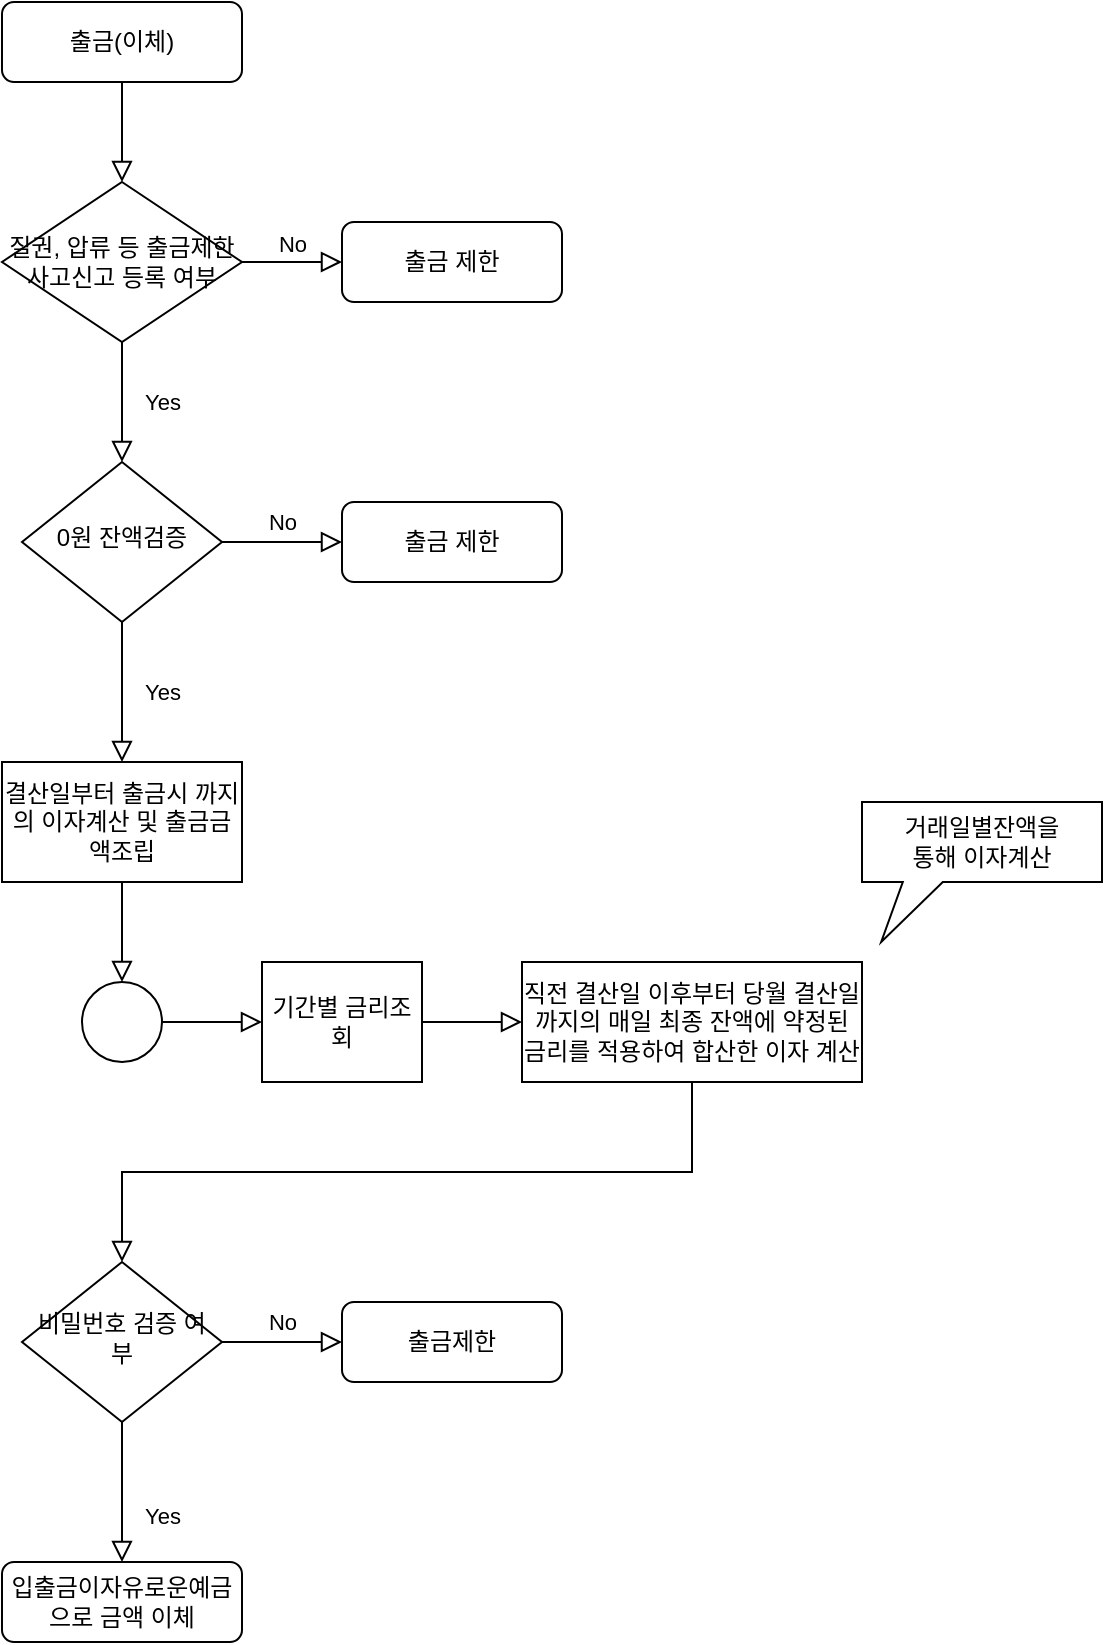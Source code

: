 <mxfile version="14.4.3" type="github">
  <diagram id="C5RBs43oDa-KdzZeNtuy" name="Page-1">
    <mxGraphModel dx="1422" dy="705" grid="1" gridSize="10" guides="1" tooltips="1" connect="1" arrows="1" fold="1" page="1" pageScale="1" pageWidth="827" pageHeight="1169" math="0" shadow="0">
      <root>
        <mxCell id="WIyWlLk6GJQsqaUBKTNV-0" />
        <mxCell id="WIyWlLk6GJQsqaUBKTNV-1" parent="WIyWlLk6GJQsqaUBKTNV-0" />
        <mxCell id="SL_y3equexnhddtxNPS3-30" value="" style="rounded=0;html=1;jettySize=auto;orthogonalLoop=1;fontSize=11;endArrow=block;endFill=0;endSize=8;strokeWidth=1;shadow=0;labelBackgroundColor=none;edgeStyle=orthogonalEdgeStyle;entryX=0.5;entryY=0;entryDx=0;entryDy=0;" edge="1" parent="WIyWlLk6GJQsqaUBKTNV-1" source="SL_y3equexnhddtxNPS3-31" target="SL_y3equexnhddtxNPS3-53">
          <mxGeometry relative="1" as="geometry" />
        </mxCell>
        <mxCell id="SL_y3equexnhddtxNPS3-31" value="&lt;span style=&quot;background-color: rgb(255 , 255 , 255)&quot;&gt;&lt;font style=&quot;font-size: 12px&quot;&gt;출금(이체)&lt;/font&gt;&lt;/span&gt;" style="rounded=1;whiteSpace=wrap;html=1;fontSize=12;glass=0;strokeWidth=1;shadow=0;" vertex="1" parent="WIyWlLk6GJQsqaUBKTNV-1">
          <mxGeometry x="140" y="10" width="120" height="40" as="geometry" />
        </mxCell>
        <mxCell id="SL_y3equexnhddtxNPS3-32" value="Yes" style="rounded=0;html=1;jettySize=auto;orthogonalLoop=1;fontSize=11;endArrow=block;endFill=0;endSize=8;strokeWidth=1;shadow=0;labelBackgroundColor=none;edgeStyle=orthogonalEdgeStyle;entryX=0.5;entryY=0;entryDx=0;entryDy=0;" edge="1" parent="WIyWlLk6GJQsqaUBKTNV-1" source="SL_y3equexnhddtxNPS3-34" target="SL_y3equexnhddtxNPS3-46">
          <mxGeometry y="20" relative="1" as="geometry">
            <mxPoint as="offset" />
            <mxPoint x="200" y="380" as="targetPoint" />
          </mxGeometry>
        </mxCell>
        <mxCell id="SL_y3equexnhddtxNPS3-33" value="No" style="edgeStyle=orthogonalEdgeStyle;rounded=0;html=1;jettySize=auto;orthogonalLoop=1;fontSize=11;endArrow=block;endFill=0;endSize=8;strokeWidth=1;shadow=0;labelBackgroundColor=none;" edge="1" parent="WIyWlLk6GJQsqaUBKTNV-1" source="SL_y3equexnhddtxNPS3-34" target="SL_y3equexnhddtxNPS3-35">
          <mxGeometry y="10" relative="1" as="geometry">
            <mxPoint as="offset" />
          </mxGeometry>
        </mxCell>
        <mxCell id="SL_y3equexnhddtxNPS3-34" value="0원 잔액검증" style="rhombus;whiteSpace=wrap;html=1;shadow=0;fontFamily=Helvetica;fontSize=12;align=center;strokeWidth=1;spacing=6;spacingTop=-4;" vertex="1" parent="WIyWlLk6GJQsqaUBKTNV-1">
          <mxGeometry x="150" y="240" width="100" height="80" as="geometry" />
        </mxCell>
        <mxCell id="SL_y3equexnhddtxNPS3-35" value="출금 제한" style="rounded=1;whiteSpace=wrap;html=1;fontSize=12;glass=0;strokeWidth=1;shadow=0;" vertex="1" parent="WIyWlLk6GJQsqaUBKTNV-1">
          <mxGeometry x="310" y="260" width="110" height="40" as="geometry" />
        </mxCell>
        <mxCell id="SL_y3equexnhddtxNPS3-39" value="&lt;span&gt;입출금이자유로운예금으로 금액 이체&lt;/span&gt;" style="rounded=1;whiteSpace=wrap;html=1;fontSize=12;glass=0;strokeWidth=1;shadow=0;" vertex="1" parent="WIyWlLk6GJQsqaUBKTNV-1">
          <mxGeometry x="140" y="790" width="120" height="40" as="geometry" />
        </mxCell>
        <mxCell id="SL_y3equexnhddtxNPS3-46" value="결산일부터 출금시 까지의 이자계산 및 출금금액조립" style="rounded=0;whiteSpace=wrap;html=1;" vertex="1" parent="WIyWlLk6GJQsqaUBKTNV-1">
          <mxGeometry x="140" y="390" width="120" height="60" as="geometry" />
        </mxCell>
        <mxCell id="SL_y3equexnhddtxNPS3-48" value="" style="rounded=0;html=1;jettySize=auto;orthogonalLoop=1;fontSize=11;endArrow=block;endFill=0;endSize=8;strokeWidth=1;shadow=0;labelBackgroundColor=none;edgeStyle=orthogonalEdgeStyle;" edge="1" parent="WIyWlLk6GJQsqaUBKTNV-1">
          <mxGeometry x="0.333" y="20" relative="1" as="geometry">
            <mxPoint as="offset" />
            <mxPoint x="200" y="450" as="sourcePoint" />
            <mxPoint x="200" y="500" as="targetPoint" />
          </mxGeometry>
        </mxCell>
        <mxCell id="SL_y3equexnhddtxNPS3-49" value="비밀번호 검증 여부" style="rhombus;whiteSpace=wrap;html=1;shadow=0;fontFamily=Helvetica;fontSize=12;align=center;strokeWidth=1;spacing=6;spacingTop=-4;" vertex="1" parent="WIyWlLk6GJQsqaUBKTNV-1">
          <mxGeometry x="150" y="640" width="100" height="80" as="geometry" />
        </mxCell>
        <mxCell id="SL_y3equexnhddtxNPS3-50" value="Yes" style="rounded=0;html=1;jettySize=auto;orthogonalLoop=1;fontSize=11;endArrow=block;endFill=0;endSize=8;strokeWidth=1;shadow=0;labelBackgroundColor=none;edgeStyle=orthogonalEdgeStyle;entryX=0.5;entryY=0;entryDx=0;entryDy=0;exitX=0.5;exitY=1;exitDx=0;exitDy=0;" edge="1" parent="WIyWlLk6GJQsqaUBKTNV-1" source="SL_y3equexnhddtxNPS3-49">
          <mxGeometry x="0.333" y="20" relative="1" as="geometry">
            <mxPoint as="offset" />
            <mxPoint x="205" y="718" as="sourcePoint" />
            <mxPoint x="200" y="790" as="targetPoint" />
          </mxGeometry>
        </mxCell>
        <mxCell id="SL_y3equexnhddtxNPS3-51" value="No" style="edgeStyle=orthogonalEdgeStyle;rounded=0;html=1;jettySize=auto;orthogonalLoop=1;fontSize=11;endArrow=block;endFill=0;endSize=8;strokeWidth=1;shadow=0;labelBackgroundColor=none;exitX=1;exitY=0.5;exitDx=0;exitDy=0;" edge="1" parent="WIyWlLk6GJQsqaUBKTNV-1" source="SL_y3equexnhddtxNPS3-49" target="SL_y3equexnhddtxNPS3-52">
          <mxGeometry y="10" relative="1" as="geometry">
            <mxPoint as="offset" />
            <mxPoint x="250" y="680" as="sourcePoint" />
          </mxGeometry>
        </mxCell>
        <mxCell id="SL_y3equexnhddtxNPS3-52" value="출금제한" style="rounded=1;whiteSpace=wrap;html=1;fontSize=12;glass=0;strokeWidth=1;shadow=0;" vertex="1" parent="WIyWlLk6GJQsqaUBKTNV-1">
          <mxGeometry x="310" y="660" width="110" height="40" as="geometry" />
        </mxCell>
        <mxCell id="SL_y3equexnhddtxNPS3-53" value="&lt;span&gt;질권, 압류 등 출금제한 사고신고 등록 여부&lt;/span&gt;" style="rhombus;whiteSpace=wrap;html=1;" vertex="1" parent="WIyWlLk6GJQsqaUBKTNV-1">
          <mxGeometry x="140" y="100" width="120" height="80" as="geometry" />
        </mxCell>
        <mxCell id="SL_y3equexnhddtxNPS3-54" value="Yes" style="rounded=0;html=1;jettySize=auto;orthogonalLoop=1;fontSize=11;endArrow=block;endFill=0;endSize=8;strokeWidth=1;shadow=0;labelBackgroundColor=none;edgeStyle=orthogonalEdgeStyle;exitX=0.5;exitY=1;exitDx=0;exitDy=0;" edge="1" parent="WIyWlLk6GJQsqaUBKTNV-1" source="SL_y3equexnhddtxNPS3-53">
          <mxGeometry y="20" relative="1" as="geometry">
            <mxPoint as="offset" />
            <mxPoint x="210" y="330" as="sourcePoint" />
            <mxPoint x="200" y="240" as="targetPoint" />
          </mxGeometry>
        </mxCell>
        <mxCell id="SL_y3equexnhddtxNPS3-55" value="출금 제한" style="rounded=1;whiteSpace=wrap;html=1;fontSize=12;glass=0;strokeWidth=1;shadow=0;" vertex="1" parent="WIyWlLk6GJQsqaUBKTNV-1">
          <mxGeometry x="310" y="120" width="110" height="40" as="geometry" />
        </mxCell>
        <mxCell id="SL_y3equexnhddtxNPS3-56" value="No" style="edgeStyle=orthogonalEdgeStyle;rounded=0;html=1;jettySize=auto;orthogonalLoop=1;fontSize=11;endArrow=block;endFill=0;endSize=8;strokeWidth=1;shadow=0;labelBackgroundColor=none;exitX=1;exitY=0.5;exitDx=0;exitDy=0;" edge="1" parent="WIyWlLk6GJQsqaUBKTNV-1" source="SL_y3equexnhddtxNPS3-53">
          <mxGeometry y="10" relative="1" as="geometry">
            <mxPoint as="offset" />
            <mxPoint x="260" y="290" as="sourcePoint" />
            <mxPoint x="310" y="140" as="targetPoint" />
          </mxGeometry>
        </mxCell>
        <mxCell id="SL_y3equexnhddtxNPS3-58" value="" style="ellipse;whiteSpace=wrap;html=1;strokeColor=#000000;" vertex="1" parent="WIyWlLk6GJQsqaUBKTNV-1">
          <mxGeometry x="180" y="500" width="40" height="40" as="geometry" />
        </mxCell>
        <mxCell id="SL_y3equexnhddtxNPS3-59" value="기간별 금리조회" style="rounded=0;whiteSpace=wrap;html=1;" vertex="1" parent="WIyWlLk6GJQsqaUBKTNV-1">
          <mxGeometry x="270" y="490" width="80" height="60" as="geometry" />
        </mxCell>
        <mxCell id="SL_y3equexnhddtxNPS3-60" value="직전 결산일 이후부터 당월 결산일까지의 매일 최종 잔액에 약정된 금리를 적용하여 합산한 이자 계산" style="rounded=0;whiteSpace=wrap;html=1;" vertex="1" parent="WIyWlLk6GJQsqaUBKTNV-1">
          <mxGeometry x="400" y="490" width="170" height="60" as="geometry" />
        </mxCell>
        <mxCell id="SL_y3equexnhddtxNPS3-61" value="거래일별잔액을 &lt;br&gt;통해 이자계산" style="shape=callout;whiteSpace=wrap;html=1;perimeter=calloutPerimeter;size=30;position=0.17;position2=0.08;" vertex="1" parent="WIyWlLk6GJQsqaUBKTNV-1">
          <mxGeometry x="570" y="410" width="120" height="70" as="geometry" />
        </mxCell>
        <mxCell id="SL_y3equexnhddtxNPS3-62" value="" style="rounded=0;html=1;jettySize=auto;orthogonalLoop=1;fontSize=11;endArrow=block;endFill=0;endSize=8;strokeWidth=1;shadow=0;labelBackgroundColor=none;edgeStyle=orthogonalEdgeStyle;exitX=1;exitY=0.5;exitDx=0;exitDy=0;entryX=0;entryY=0.5;entryDx=0;entryDy=0;" edge="1" parent="WIyWlLk6GJQsqaUBKTNV-1" source="SL_y3equexnhddtxNPS3-58" target="SL_y3equexnhddtxNPS3-59">
          <mxGeometry x="0.333" y="20" relative="1" as="geometry">
            <mxPoint as="offset" />
            <mxPoint x="210" y="460" as="sourcePoint" />
            <mxPoint x="210" y="510" as="targetPoint" />
          </mxGeometry>
        </mxCell>
        <mxCell id="SL_y3equexnhddtxNPS3-63" value="" style="rounded=0;html=1;jettySize=auto;orthogonalLoop=1;fontSize=11;endArrow=block;endFill=0;endSize=8;strokeWidth=1;shadow=0;labelBackgroundColor=none;edgeStyle=orthogonalEdgeStyle;exitX=1;exitY=0.5;exitDx=0;exitDy=0;entryX=0;entryY=0.5;entryDx=0;entryDy=0;" edge="1" parent="WIyWlLk6GJQsqaUBKTNV-1" source="SL_y3equexnhddtxNPS3-59" target="SL_y3equexnhddtxNPS3-60">
          <mxGeometry x="0.333" y="20" relative="1" as="geometry">
            <mxPoint as="offset" />
            <mxPoint x="230" y="530" as="sourcePoint" />
            <mxPoint x="280" y="530" as="targetPoint" />
          </mxGeometry>
        </mxCell>
        <mxCell id="SL_y3equexnhddtxNPS3-64" value="" style="rounded=0;html=1;jettySize=auto;orthogonalLoop=1;fontSize=11;endArrow=block;endFill=0;endSize=8;strokeWidth=1;shadow=0;labelBackgroundColor=none;edgeStyle=orthogonalEdgeStyle;exitX=0.5;exitY=1;exitDx=0;exitDy=0;entryX=0.5;entryY=0;entryDx=0;entryDy=0;" edge="1" parent="WIyWlLk6GJQsqaUBKTNV-1" source="SL_y3equexnhddtxNPS3-60" target="SL_y3equexnhddtxNPS3-49">
          <mxGeometry x="0.333" y="20" relative="1" as="geometry">
            <mxPoint as="offset" />
            <mxPoint x="360" y="530" as="sourcePoint" />
            <mxPoint x="410" y="530" as="targetPoint" />
          </mxGeometry>
        </mxCell>
      </root>
    </mxGraphModel>
  </diagram>
</mxfile>
